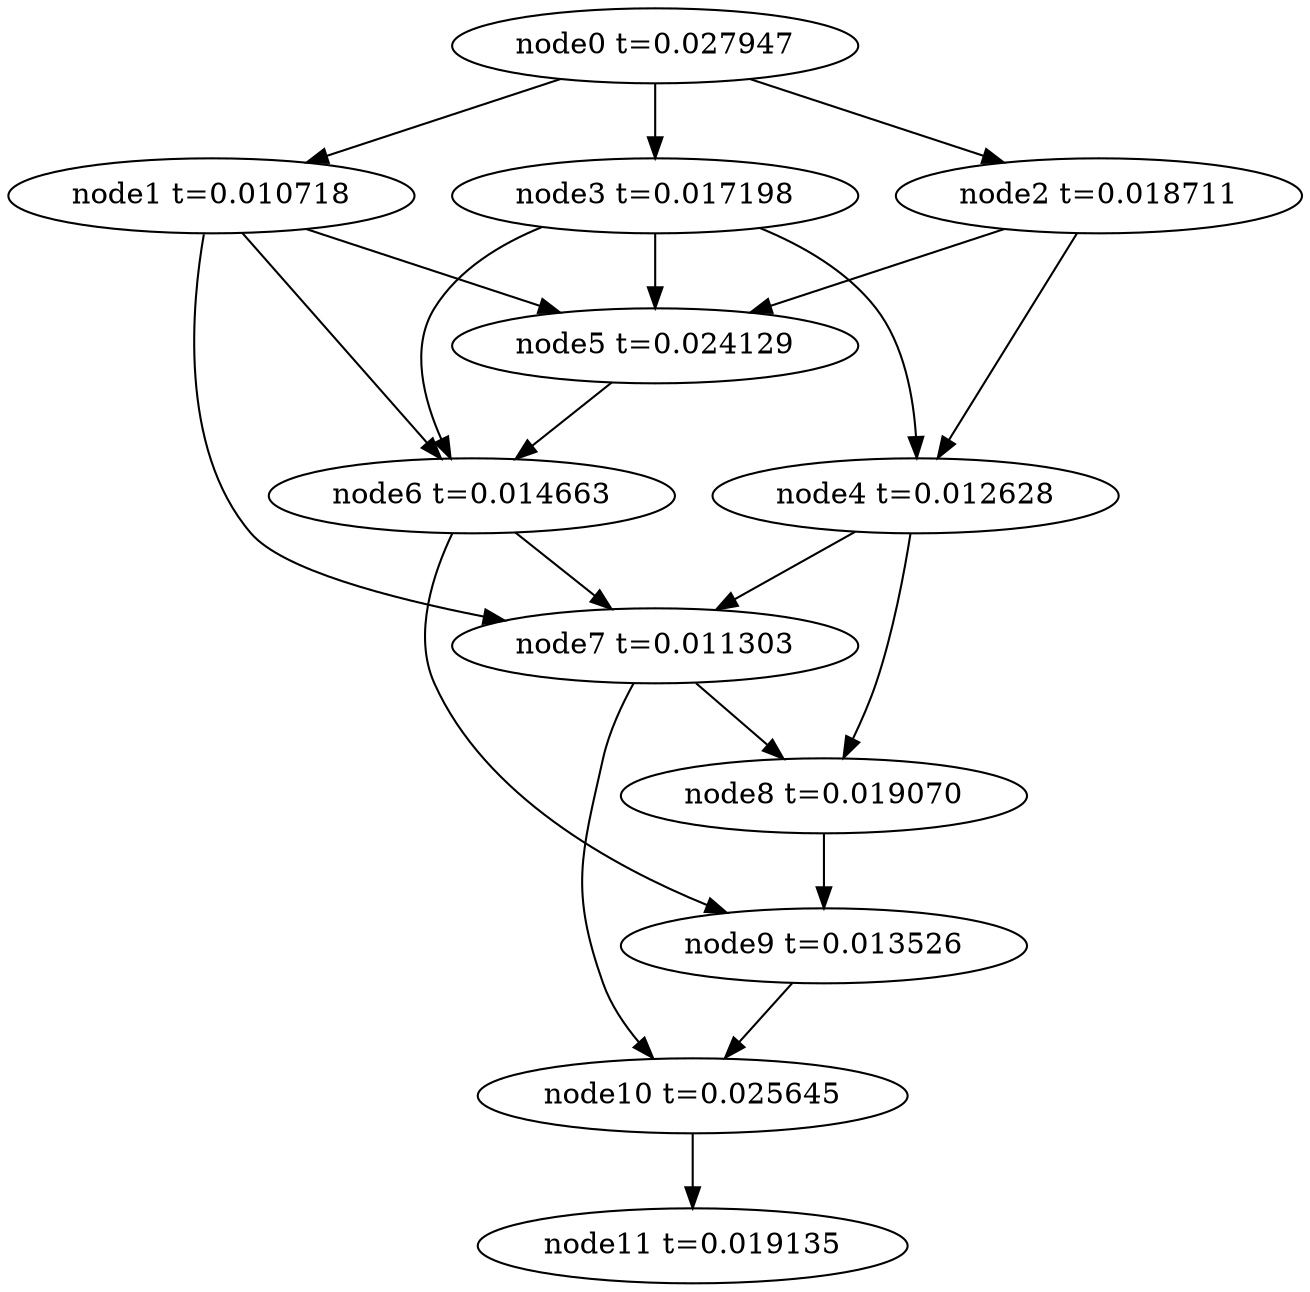 digraph g{
	node11[label="node11 t=0.019135"]
	node10 -> node11
	node10[label="node10 t=0.025645"];
	node9 -> node10
	node9[label="node9 t=0.013526"];
	node8 -> node9
	node8[label="node8 t=0.019070"];
	node7 -> node10
	node7 -> node8
	node7[label="node7 t=0.011303"];
	node6 -> node9
	node6 -> node7
	node6[label="node6 t=0.014663"];
	node5 -> node6
	node5[label="node5 t=0.024129"];
	node4 -> node8
	node4 -> node7
	node4[label="node4 t=0.012628"];
	node3 -> node6
	node3 -> node5
	node3 -> node4
	node3[label="node3 t=0.017198"];
	node2 -> node5
	node2 -> node4
	node2[label="node2 t=0.018711"];
	node1 -> node7
	node1 -> node6
	node1 -> node5
	node1[label="node1 t=0.010718"];
	node0 -> node3
	node0 -> node2
	node0 -> node1
	node0[label="node0 t=0.027947"];
}
